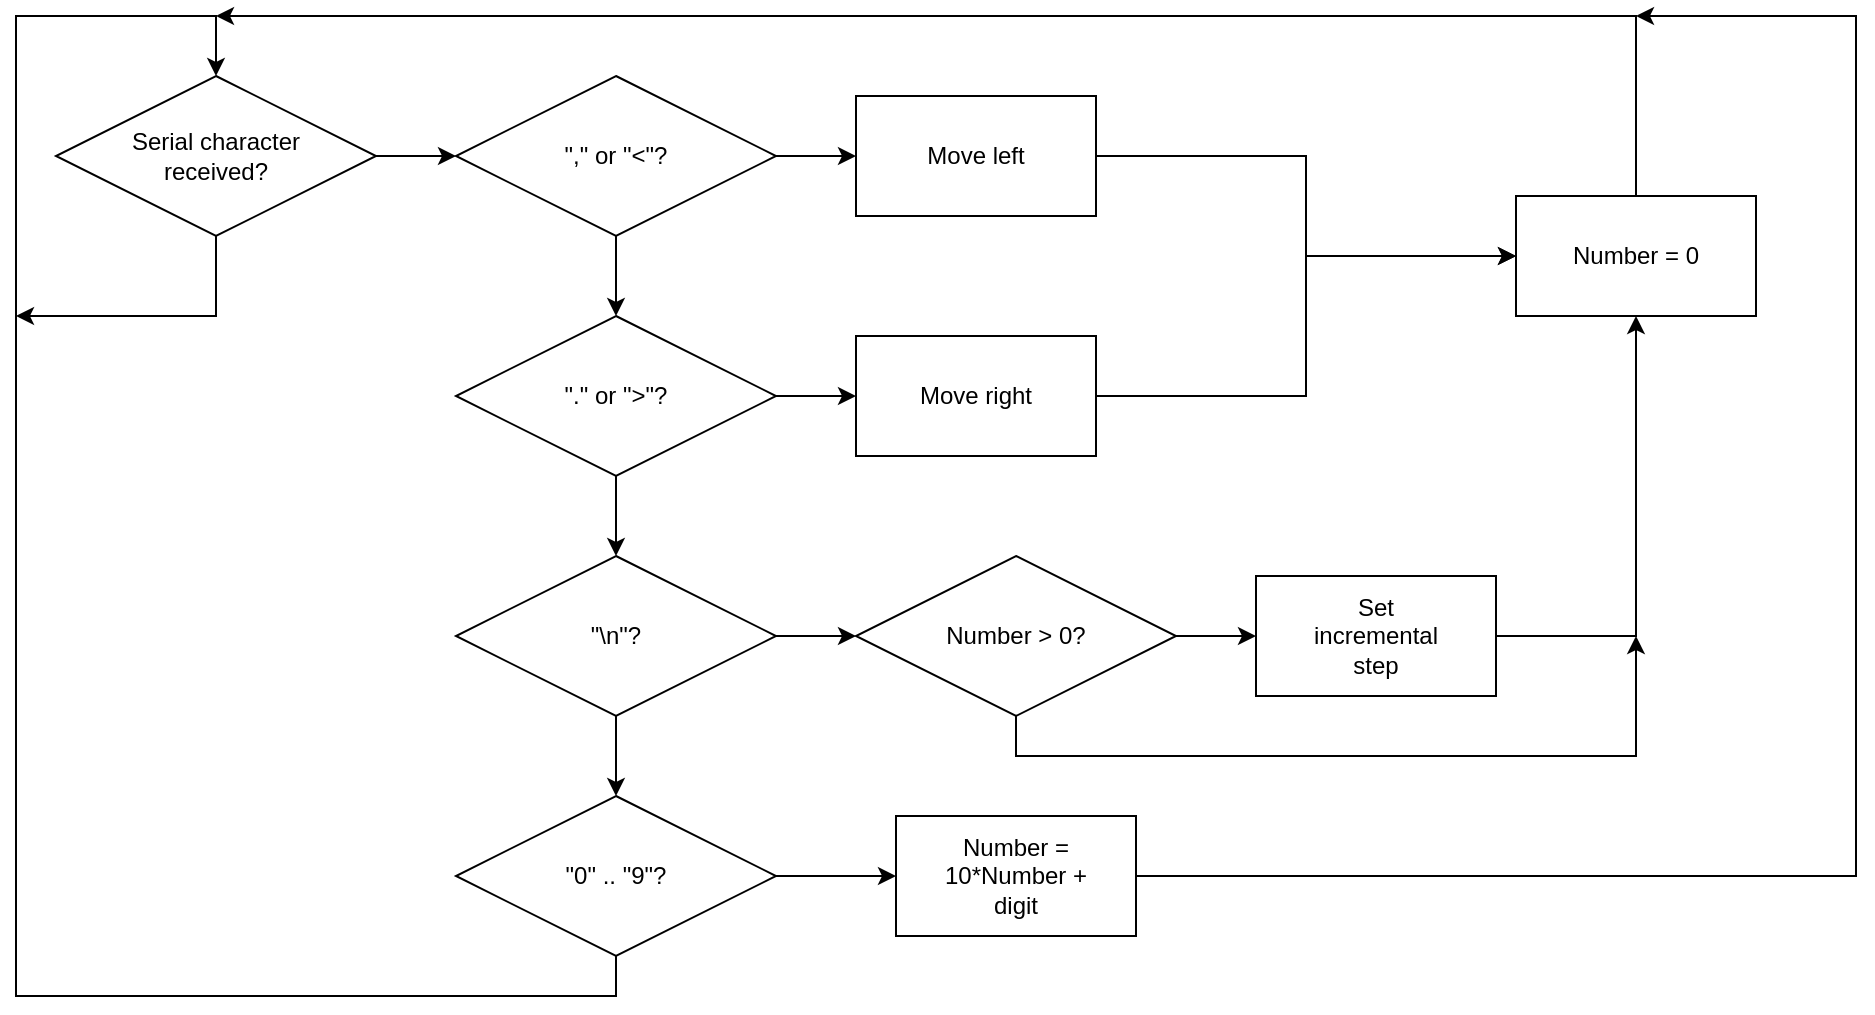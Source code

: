 <mxfile version="21.2.8" type="device">
  <diagram name="Page-1" id="0gHAgqXtnnw-PyDWDrqG">
    <mxGraphModel dx="821" dy="540" grid="1" gridSize="10" guides="1" tooltips="1" connect="1" arrows="1" fold="1" page="1" pageScale="1" pageWidth="1169" pageHeight="827" math="0" shadow="0">
      <root>
        <mxCell id="0" />
        <mxCell id="1" parent="0" />
        <mxCell id="VtMshlkG6NcWR0apKZ9p-15" style="edgeStyle=orthogonalEdgeStyle;rounded=0;orthogonalLoop=1;jettySize=auto;html=1;exitX=1;exitY=0.5;exitDx=0;exitDy=0;" edge="1" parent="1" source="VtMshlkG6NcWR0apKZ9p-1" target="VtMshlkG6NcWR0apKZ9p-2">
          <mxGeometry relative="1" as="geometry" />
        </mxCell>
        <mxCell id="VtMshlkG6NcWR0apKZ9p-33" style="edgeStyle=orthogonalEdgeStyle;rounded=0;orthogonalLoop=1;jettySize=auto;html=1;exitX=0.5;exitY=1;exitDx=0;exitDy=0;" edge="1" parent="1" source="VtMshlkG6NcWR0apKZ9p-1">
          <mxGeometry relative="1" as="geometry">
            <mxPoint x="60" y="240" as="targetPoint" />
            <Array as="points">
              <mxPoint x="160" y="240" />
            </Array>
          </mxGeometry>
        </mxCell>
        <mxCell id="VtMshlkG6NcWR0apKZ9p-1" value="Serial character received?" style="rhombus;whiteSpace=wrap;html=1;spacing=12;spacingTop=12;spacingLeft=12;spacingBottom=12;spacingRight=12;" vertex="1" parent="1">
          <mxGeometry x="80" y="120" width="160" height="80" as="geometry" />
        </mxCell>
        <mxCell id="VtMshlkG6NcWR0apKZ9p-10" style="edgeStyle=orthogonalEdgeStyle;rounded=0;orthogonalLoop=1;jettySize=auto;html=1;exitX=1;exitY=0.5;exitDx=0;exitDy=0;entryX=0;entryY=0.5;entryDx=0;entryDy=0;" edge="1" parent="1" source="VtMshlkG6NcWR0apKZ9p-2" target="VtMshlkG6NcWR0apKZ9p-3">
          <mxGeometry relative="1" as="geometry" />
        </mxCell>
        <mxCell id="VtMshlkG6NcWR0apKZ9p-14" style="edgeStyle=orthogonalEdgeStyle;rounded=0;orthogonalLoop=1;jettySize=auto;html=1;exitX=0.5;exitY=1;exitDx=0;exitDy=0;" edge="1" parent="1" source="VtMshlkG6NcWR0apKZ9p-2" target="VtMshlkG6NcWR0apKZ9p-4">
          <mxGeometry relative="1" as="geometry" />
        </mxCell>
        <mxCell id="VtMshlkG6NcWR0apKZ9p-2" value="&quot;,&quot; or &quot;&amp;lt;&quot;?" style="rhombus;whiteSpace=wrap;html=1;spacing=12;spacingTop=12;spacingLeft=12;spacingBottom=12;spacingRight=12;" vertex="1" parent="1">
          <mxGeometry x="280" y="120" width="160" height="80" as="geometry" />
        </mxCell>
        <mxCell id="VtMshlkG6NcWR0apKZ9p-11" style="edgeStyle=orthogonalEdgeStyle;rounded=0;orthogonalLoop=1;jettySize=auto;html=1;exitX=1;exitY=0.5;exitDx=0;exitDy=0;entryX=0;entryY=0.5;entryDx=0;entryDy=0;" edge="1" parent="1" source="VtMshlkG6NcWR0apKZ9p-3" target="VtMshlkG6NcWR0apKZ9p-7">
          <mxGeometry relative="1" as="geometry" />
        </mxCell>
        <mxCell id="VtMshlkG6NcWR0apKZ9p-3" value="Move left" style="rounded=0;whiteSpace=wrap;html=1;" vertex="1" parent="1">
          <mxGeometry x="480" y="130" width="120" height="60" as="geometry" />
        </mxCell>
        <mxCell id="VtMshlkG6NcWR0apKZ9p-12" style="edgeStyle=orthogonalEdgeStyle;rounded=0;orthogonalLoop=1;jettySize=auto;html=1;exitX=1;exitY=0.5;exitDx=0;exitDy=0;entryX=0;entryY=0.5;entryDx=0;entryDy=0;" edge="1" parent="1" source="VtMshlkG6NcWR0apKZ9p-4" target="VtMshlkG6NcWR0apKZ9p-5">
          <mxGeometry relative="1" as="geometry" />
        </mxCell>
        <mxCell id="VtMshlkG6NcWR0apKZ9p-16" style="edgeStyle=orthogonalEdgeStyle;rounded=0;orthogonalLoop=1;jettySize=auto;html=1;exitX=0.5;exitY=1;exitDx=0;exitDy=0;entryX=0.5;entryY=0;entryDx=0;entryDy=0;" edge="1" parent="1" source="VtMshlkG6NcWR0apKZ9p-4" target="VtMshlkG6NcWR0apKZ9p-8">
          <mxGeometry relative="1" as="geometry" />
        </mxCell>
        <mxCell id="VtMshlkG6NcWR0apKZ9p-4" value="&quot;.&quot; or &quot;&amp;gt;&quot;?" style="rhombus;whiteSpace=wrap;html=1;spacing=12;spacingTop=12;spacingLeft=12;spacingBottom=12;spacingRight=12;" vertex="1" parent="1">
          <mxGeometry x="280" y="240" width="160" height="80" as="geometry" />
        </mxCell>
        <mxCell id="VtMshlkG6NcWR0apKZ9p-13" style="edgeStyle=orthogonalEdgeStyle;rounded=0;orthogonalLoop=1;jettySize=auto;html=1;exitX=1;exitY=0.5;exitDx=0;exitDy=0;entryX=0;entryY=0.5;entryDx=0;entryDy=0;" edge="1" parent="1" source="VtMshlkG6NcWR0apKZ9p-5" target="VtMshlkG6NcWR0apKZ9p-7">
          <mxGeometry relative="1" as="geometry">
            <mxPoint x="680" y="280.087" as="targetPoint" />
          </mxGeometry>
        </mxCell>
        <mxCell id="VtMshlkG6NcWR0apKZ9p-5" value="Move right" style="rounded=0;whiteSpace=wrap;html=1;" vertex="1" parent="1">
          <mxGeometry x="480" y="250" width="120" height="60" as="geometry" />
        </mxCell>
        <mxCell id="VtMshlkG6NcWR0apKZ9p-21" style="edgeStyle=orthogonalEdgeStyle;rounded=0;orthogonalLoop=1;jettySize=auto;html=1;exitX=1;exitY=0.5;exitDx=0;exitDy=0;" edge="1" parent="1" source="VtMshlkG6NcWR0apKZ9p-7">
          <mxGeometry relative="1" as="geometry">
            <mxPoint x="160" y="90.0" as="targetPoint" />
            <Array as="points">
              <mxPoint x="870" y="220" />
              <mxPoint x="870" y="90" />
            </Array>
          </mxGeometry>
        </mxCell>
        <mxCell id="VtMshlkG6NcWR0apKZ9p-17" style="edgeStyle=orthogonalEdgeStyle;rounded=0;orthogonalLoop=1;jettySize=auto;html=1;exitX=1;exitY=0.5;exitDx=0;exitDy=0;" edge="1" parent="1" source="VtMshlkG6NcWR0apKZ9p-8" target="VtMshlkG6NcWR0apKZ9p-9">
          <mxGeometry relative="1" as="geometry" />
        </mxCell>
        <mxCell id="VtMshlkG6NcWR0apKZ9p-30" style="edgeStyle=orthogonalEdgeStyle;rounded=0;orthogonalLoop=1;jettySize=auto;html=1;exitX=0.5;exitY=1;exitDx=0;exitDy=0;entryX=0.5;entryY=0;entryDx=0;entryDy=0;" edge="1" parent="1" source="VtMshlkG6NcWR0apKZ9p-8" target="VtMshlkG6NcWR0apKZ9p-23">
          <mxGeometry relative="1" as="geometry" />
        </mxCell>
        <mxCell id="VtMshlkG6NcWR0apKZ9p-8" value="&quot;\n&quot;?" style="rhombus;whiteSpace=wrap;html=1;spacing=12;spacingTop=12;spacingLeft=12;spacingBottom=12;spacingRight=12;" vertex="1" parent="1">
          <mxGeometry x="280" y="360" width="160" height="80" as="geometry" />
        </mxCell>
        <mxCell id="VtMshlkG6NcWR0apKZ9p-19" style="edgeStyle=orthogonalEdgeStyle;rounded=0;orthogonalLoop=1;jettySize=auto;html=1;exitX=1;exitY=0.5;exitDx=0;exitDy=0;entryX=0;entryY=0.5;entryDx=0;entryDy=0;" edge="1" parent="1" source="VtMshlkG6NcWR0apKZ9p-9" target="VtMshlkG6NcWR0apKZ9p-18">
          <mxGeometry relative="1" as="geometry" />
        </mxCell>
        <mxCell id="VtMshlkG6NcWR0apKZ9p-24" style="edgeStyle=orthogonalEdgeStyle;rounded=0;orthogonalLoop=1;jettySize=auto;html=1;exitX=0.5;exitY=1;exitDx=0;exitDy=0;" edge="1" parent="1" source="VtMshlkG6NcWR0apKZ9p-9">
          <mxGeometry relative="1" as="geometry">
            <mxPoint x="870" y="400" as="targetPoint" />
            <Array as="points">
              <mxPoint x="560" y="460" />
              <mxPoint x="870" y="460" />
            </Array>
          </mxGeometry>
        </mxCell>
        <mxCell id="VtMshlkG6NcWR0apKZ9p-9" value="Number &amp;gt; 0?" style="rhombus;whiteSpace=wrap;html=1;spacing=12;spacingTop=12;spacingLeft=12;spacingBottom=12;spacingRight=12;" vertex="1" parent="1">
          <mxGeometry x="480" y="360" width="160" height="80" as="geometry" />
        </mxCell>
        <mxCell id="VtMshlkG6NcWR0apKZ9p-27" style="edgeStyle=orthogonalEdgeStyle;rounded=0;orthogonalLoop=1;jettySize=auto;html=1;exitX=1;exitY=0.5;exitDx=0;exitDy=0;entryX=0.5;entryY=1;entryDx=0;entryDy=0;" edge="1" parent="1" source="VtMshlkG6NcWR0apKZ9p-18" target="VtMshlkG6NcWR0apKZ9p-7">
          <mxGeometry relative="1" as="geometry" />
        </mxCell>
        <mxCell id="VtMshlkG6NcWR0apKZ9p-18" value="Set incremental step" style="rounded=0;whiteSpace=wrap;html=1;spacingTop=12;spacing=12;spacingLeft=12;spacingBottom=12;spacingRight=12;" vertex="1" parent="1">
          <mxGeometry x="680" y="370" width="120" height="60" as="geometry" />
        </mxCell>
        <mxCell id="VtMshlkG6NcWR0apKZ9p-29" style="edgeStyle=orthogonalEdgeStyle;rounded=0;orthogonalLoop=1;jettySize=auto;html=1;exitX=1;exitY=0.5;exitDx=0;exitDy=0;entryX=0;entryY=0.5;entryDx=0;entryDy=0;" edge="1" parent="1" source="VtMshlkG6NcWR0apKZ9p-23" target="VtMshlkG6NcWR0apKZ9p-28">
          <mxGeometry relative="1" as="geometry" />
        </mxCell>
        <mxCell id="VtMshlkG6NcWR0apKZ9p-32" style="edgeStyle=orthogonalEdgeStyle;rounded=0;orthogonalLoop=1;jettySize=auto;html=1;exitX=0.5;exitY=1;exitDx=0;exitDy=0;entryX=0.5;entryY=0;entryDx=0;entryDy=0;" edge="1" parent="1" source="VtMshlkG6NcWR0apKZ9p-23" target="VtMshlkG6NcWR0apKZ9p-1">
          <mxGeometry relative="1" as="geometry">
            <mxPoint x="160" y="90" as="targetPoint" />
            <Array as="points">
              <mxPoint x="360" y="580" />
              <mxPoint x="60" y="580" />
              <mxPoint x="60" y="90" />
              <mxPoint x="160" y="90" />
            </Array>
          </mxGeometry>
        </mxCell>
        <mxCell id="VtMshlkG6NcWR0apKZ9p-23" value="&quot;0&quot; .. &quot;9&quot;?" style="rhombus;whiteSpace=wrap;html=1;spacing=12;spacingTop=12;spacingLeft=12;spacingBottom=12;spacingRight=12;" vertex="1" parent="1">
          <mxGeometry x="280" y="480" width="160" height="80" as="geometry" />
        </mxCell>
        <mxCell id="VtMshlkG6NcWR0apKZ9p-7" value="Number = 0" style="rounded=0;whiteSpace=wrap;html=1;" vertex="1" parent="1">
          <mxGeometry x="810" y="180" width="120" height="60" as="geometry" />
        </mxCell>
        <mxCell id="VtMshlkG6NcWR0apKZ9p-31" style="edgeStyle=orthogonalEdgeStyle;rounded=0;orthogonalLoop=1;jettySize=auto;html=1;exitX=1;exitY=0.5;exitDx=0;exitDy=0;" edge="1" parent="1" source="VtMshlkG6NcWR0apKZ9p-28">
          <mxGeometry relative="1" as="geometry">
            <mxPoint x="870" y="90" as="targetPoint" />
            <Array as="points">
              <mxPoint x="980" y="520" />
              <mxPoint x="980" y="90" />
            </Array>
          </mxGeometry>
        </mxCell>
        <mxCell id="VtMshlkG6NcWR0apKZ9p-28" value="Number = 10*Number + digit" style="rounded=0;whiteSpace=wrap;html=1;spacingTop=12;spacing=12;spacingLeft=12;spacingBottom=12;spacingRight=12;" vertex="1" parent="1">
          <mxGeometry x="500" y="490" width="120" height="60" as="geometry" />
        </mxCell>
      </root>
    </mxGraphModel>
  </diagram>
</mxfile>
